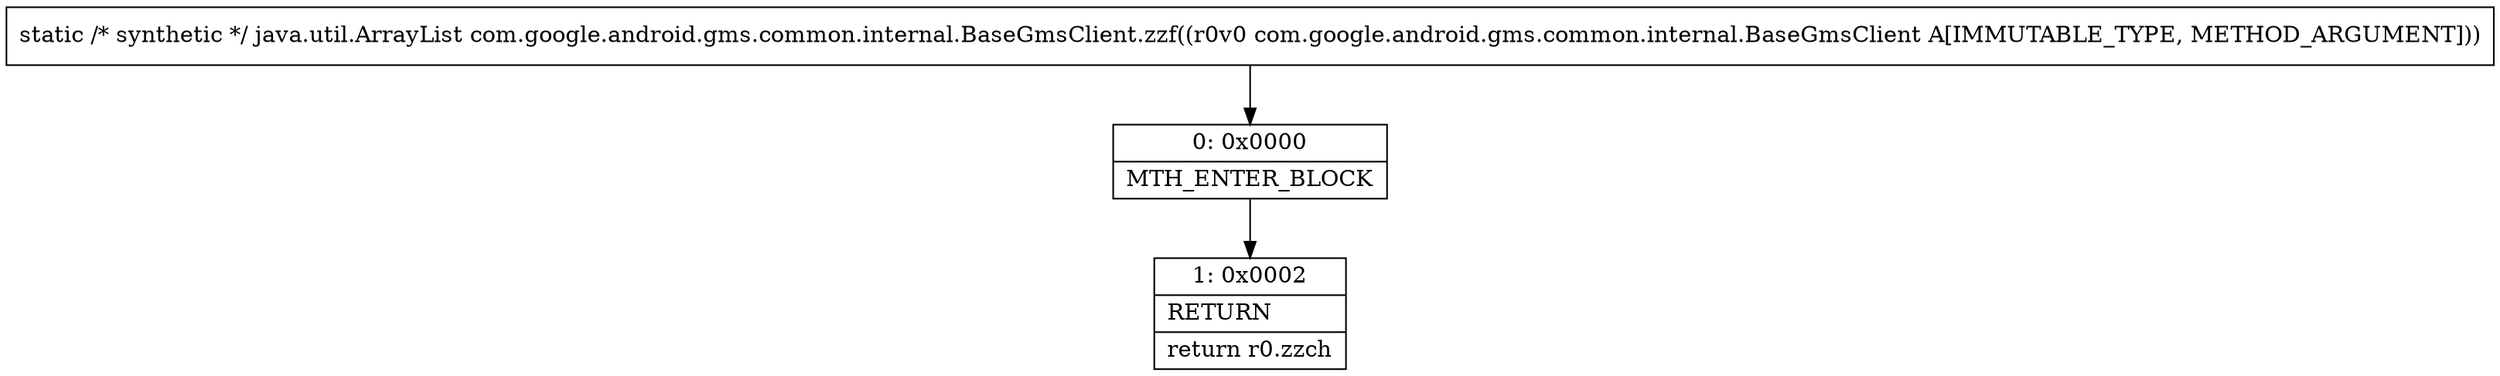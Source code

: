 digraph "CFG forcom.google.android.gms.common.internal.BaseGmsClient.zzf(Lcom\/google\/android\/gms\/common\/internal\/BaseGmsClient;)Ljava\/util\/ArrayList;" {
Node_0 [shape=record,label="{0\:\ 0x0000|MTH_ENTER_BLOCK\l}"];
Node_1 [shape=record,label="{1\:\ 0x0002|RETURN\l|return r0.zzch\l}"];
MethodNode[shape=record,label="{static \/* synthetic *\/ java.util.ArrayList com.google.android.gms.common.internal.BaseGmsClient.zzf((r0v0 com.google.android.gms.common.internal.BaseGmsClient A[IMMUTABLE_TYPE, METHOD_ARGUMENT])) }"];
MethodNode -> Node_0;
Node_0 -> Node_1;
}

